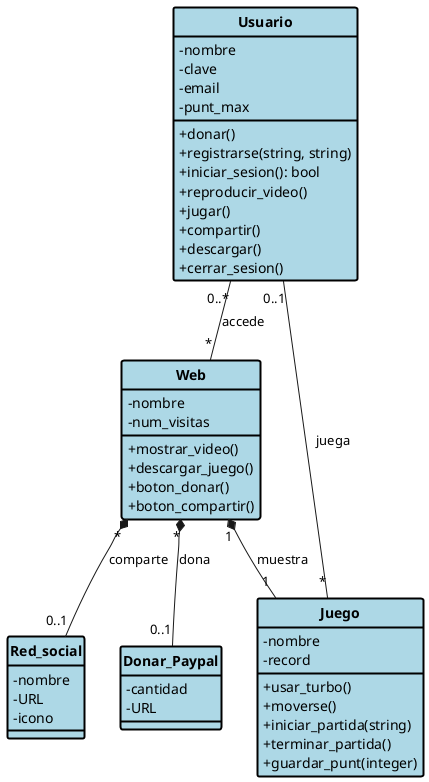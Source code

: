 @startuml
skinparam classAttributeIconSize 0
skinparam classFontStyle bold
hide circle
skinparam classFontSize 14
'skinparam classFontName "TimesNewRoman"


skinparam class{
    BackgroundColor LightBlue
    BorderColor Black
    BorderThickness 2
}

class Usuario {
    - nombre
    - clave
    - email
    - punt_max
    + donar()
    + registrarse(string, string)
    + iniciar_sesion(): bool
    + reproducir_video()
    + jugar()
    + compartir()
    + descargar()
    + cerrar_sesion()
}

class Web {
    - nombre
    - num_visitas
    + mostrar_video()
    + descargar_juego()
    + boton_donar()
    + boton_compartir()
}

class Juego {
    - nombre
    - record
    + usar_turbo()
    + moverse()
    + iniciar_partida(string)
    + terminar_partida()
    + guardar_punt(integer)
}

class Red_social {
    - nombre
    - URL
    - icono
}

class Donar_Paypal {
    - cantidad
    - URL
}

Usuario "0..*" -- "*" Web : accede

Usuario "0..1" -- "*" Juego : juega

Web "1" *-- "1" Juego : muestra

Web "*" *-- "0..1" Red_social : comparte

Web "*" *-- "0..1" Donar_Paypal : dona

@enduml
